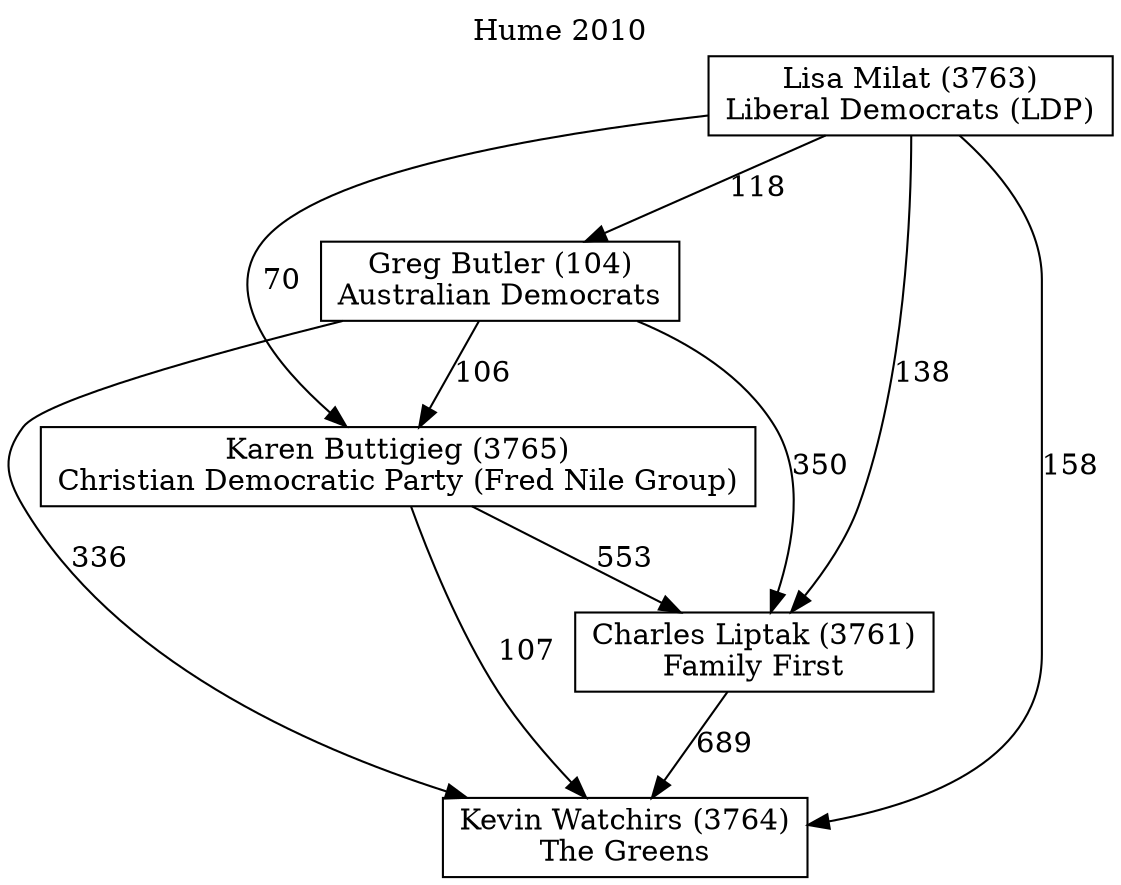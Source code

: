 // House preference flow
digraph "Kevin Watchirs (3764)_Hume_2010" {
	graph [label="Hume 2010" labelloc=t mclimit=10]
	node [shape=box]
	"Kevin Watchirs (3764)" [label="Kevin Watchirs (3764)
The Greens"]
	"Charles Liptak (3761)" [label="Charles Liptak (3761)
Family First"]
	"Karen Buttigieg (3765)" [label="Karen Buttigieg (3765)
Christian Democratic Party (Fred Nile Group)"]
	"Greg Butler (104)" [label="Greg Butler (104)
Australian Democrats"]
	"Lisa Milat (3763)" [label="Lisa Milat (3763)
Liberal Democrats (LDP)"]
	"Kevin Watchirs (3764)" [label="Kevin Watchirs (3764)
The Greens"]
	"Karen Buttigieg (3765)" [label="Karen Buttigieg (3765)
Christian Democratic Party (Fred Nile Group)"]
	"Greg Butler (104)" [label="Greg Butler (104)
Australian Democrats"]
	"Lisa Milat (3763)" [label="Lisa Milat (3763)
Liberal Democrats (LDP)"]
	"Kevin Watchirs (3764)" [label="Kevin Watchirs (3764)
The Greens"]
	"Greg Butler (104)" [label="Greg Butler (104)
Australian Democrats"]
	"Lisa Milat (3763)" [label="Lisa Milat (3763)
Liberal Democrats (LDP)"]
	"Kevin Watchirs (3764)" [label="Kevin Watchirs (3764)
The Greens"]
	"Lisa Milat (3763)" [label="Lisa Milat (3763)
Liberal Democrats (LDP)"]
	"Lisa Milat (3763)" [label="Lisa Milat (3763)
Liberal Democrats (LDP)"]
	"Greg Butler (104)" [label="Greg Butler (104)
Australian Democrats"]
	"Lisa Milat (3763)" [label="Lisa Milat (3763)
Liberal Democrats (LDP)"]
	"Lisa Milat (3763)" [label="Lisa Milat (3763)
Liberal Democrats (LDP)"]
	"Karen Buttigieg (3765)" [label="Karen Buttigieg (3765)
Christian Democratic Party (Fred Nile Group)"]
	"Greg Butler (104)" [label="Greg Butler (104)
Australian Democrats"]
	"Lisa Milat (3763)" [label="Lisa Milat (3763)
Liberal Democrats (LDP)"]
	"Karen Buttigieg (3765)" [label="Karen Buttigieg (3765)
Christian Democratic Party (Fred Nile Group)"]
	"Lisa Milat (3763)" [label="Lisa Milat (3763)
Liberal Democrats (LDP)"]
	"Lisa Milat (3763)" [label="Lisa Milat (3763)
Liberal Democrats (LDP)"]
	"Greg Butler (104)" [label="Greg Butler (104)
Australian Democrats"]
	"Lisa Milat (3763)" [label="Lisa Milat (3763)
Liberal Democrats (LDP)"]
	"Lisa Milat (3763)" [label="Lisa Milat (3763)
Liberal Democrats (LDP)"]
	"Charles Liptak (3761)" [label="Charles Liptak (3761)
Family First"]
	"Karen Buttigieg (3765)" [label="Karen Buttigieg (3765)
Christian Democratic Party (Fred Nile Group)"]
	"Greg Butler (104)" [label="Greg Butler (104)
Australian Democrats"]
	"Lisa Milat (3763)" [label="Lisa Milat (3763)
Liberal Democrats (LDP)"]
	"Charles Liptak (3761)" [label="Charles Liptak (3761)
Family First"]
	"Greg Butler (104)" [label="Greg Butler (104)
Australian Democrats"]
	"Lisa Milat (3763)" [label="Lisa Milat (3763)
Liberal Democrats (LDP)"]
	"Charles Liptak (3761)" [label="Charles Liptak (3761)
Family First"]
	"Lisa Milat (3763)" [label="Lisa Milat (3763)
Liberal Democrats (LDP)"]
	"Lisa Milat (3763)" [label="Lisa Milat (3763)
Liberal Democrats (LDP)"]
	"Greg Butler (104)" [label="Greg Butler (104)
Australian Democrats"]
	"Lisa Milat (3763)" [label="Lisa Milat (3763)
Liberal Democrats (LDP)"]
	"Lisa Milat (3763)" [label="Lisa Milat (3763)
Liberal Democrats (LDP)"]
	"Karen Buttigieg (3765)" [label="Karen Buttigieg (3765)
Christian Democratic Party (Fred Nile Group)"]
	"Greg Butler (104)" [label="Greg Butler (104)
Australian Democrats"]
	"Lisa Milat (3763)" [label="Lisa Milat (3763)
Liberal Democrats (LDP)"]
	"Karen Buttigieg (3765)" [label="Karen Buttigieg (3765)
Christian Democratic Party (Fred Nile Group)"]
	"Lisa Milat (3763)" [label="Lisa Milat (3763)
Liberal Democrats (LDP)"]
	"Lisa Milat (3763)" [label="Lisa Milat (3763)
Liberal Democrats (LDP)"]
	"Greg Butler (104)" [label="Greg Butler (104)
Australian Democrats"]
	"Lisa Milat (3763)" [label="Lisa Milat (3763)
Liberal Democrats (LDP)"]
	"Lisa Milat (3763)" [label="Lisa Milat (3763)
Liberal Democrats (LDP)"]
	"Charles Liptak (3761)" -> "Kevin Watchirs (3764)" [label=689]
	"Karen Buttigieg (3765)" -> "Charles Liptak (3761)" [label=553]
	"Greg Butler (104)" -> "Karen Buttigieg (3765)" [label=106]
	"Lisa Milat (3763)" -> "Greg Butler (104)" [label=118]
	"Karen Buttigieg (3765)" -> "Kevin Watchirs (3764)" [label=107]
	"Greg Butler (104)" -> "Kevin Watchirs (3764)" [label=336]
	"Lisa Milat (3763)" -> "Kevin Watchirs (3764)" [label=158]
	"Lisa Milat (3763)" -> "Karen Buttigieg (3765)" [label=70]
	"Greg Butler (104)" -> "Charles Liptak (3761)" [label=350]
	"Lisa Milat (3763)" -> "Charles Liptak (3761)" [label=138]
}
